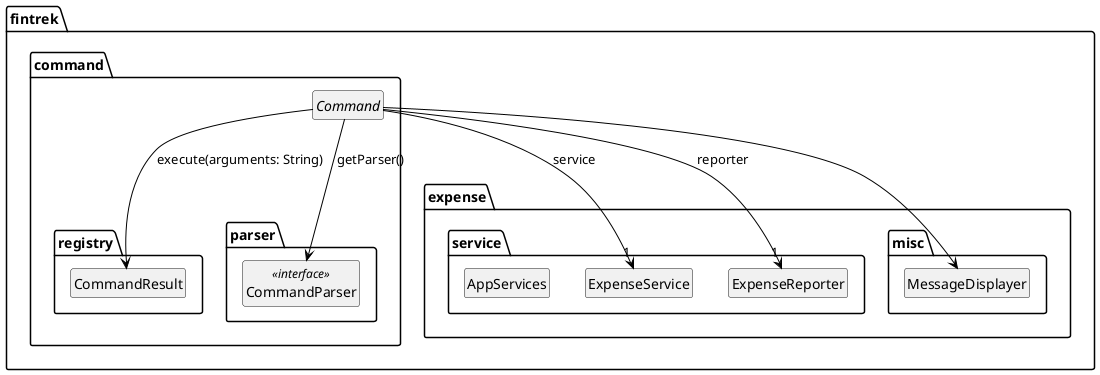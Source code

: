 @startuml

skinparam classArrowColor Black
skinparam defaultTextAlignment center

hide circle
hide members
skinparam classAttributeIconSize 0

package "fintrek.expense.service" {
  class ExpenseService
  class ExpenseReporter
  class AppServices
}

package fintrek.command.registry {
    class CommandResult
}

package fintrek.command.parser {
    class CommandParser <<interface>>
}

package fintrek.expense.misc {
    class MessageDisplayer
}

package fintrek.command {

    abstract class Command {
        # isRecurringExpense: boolean

        + Command(isRecurring: boolean)
        + supportsStructuredParsing(): boolean
        + getDescription(): String
    }
}

' Relationships
Command --> ExpenseService: service "1"
Command --> ExpenseReporter: reporter "1"
Command --> CommandResult: execute(arguments: String)
Command --> CommandParser: getParser()
Command --> MessageDisplayer

@enduml